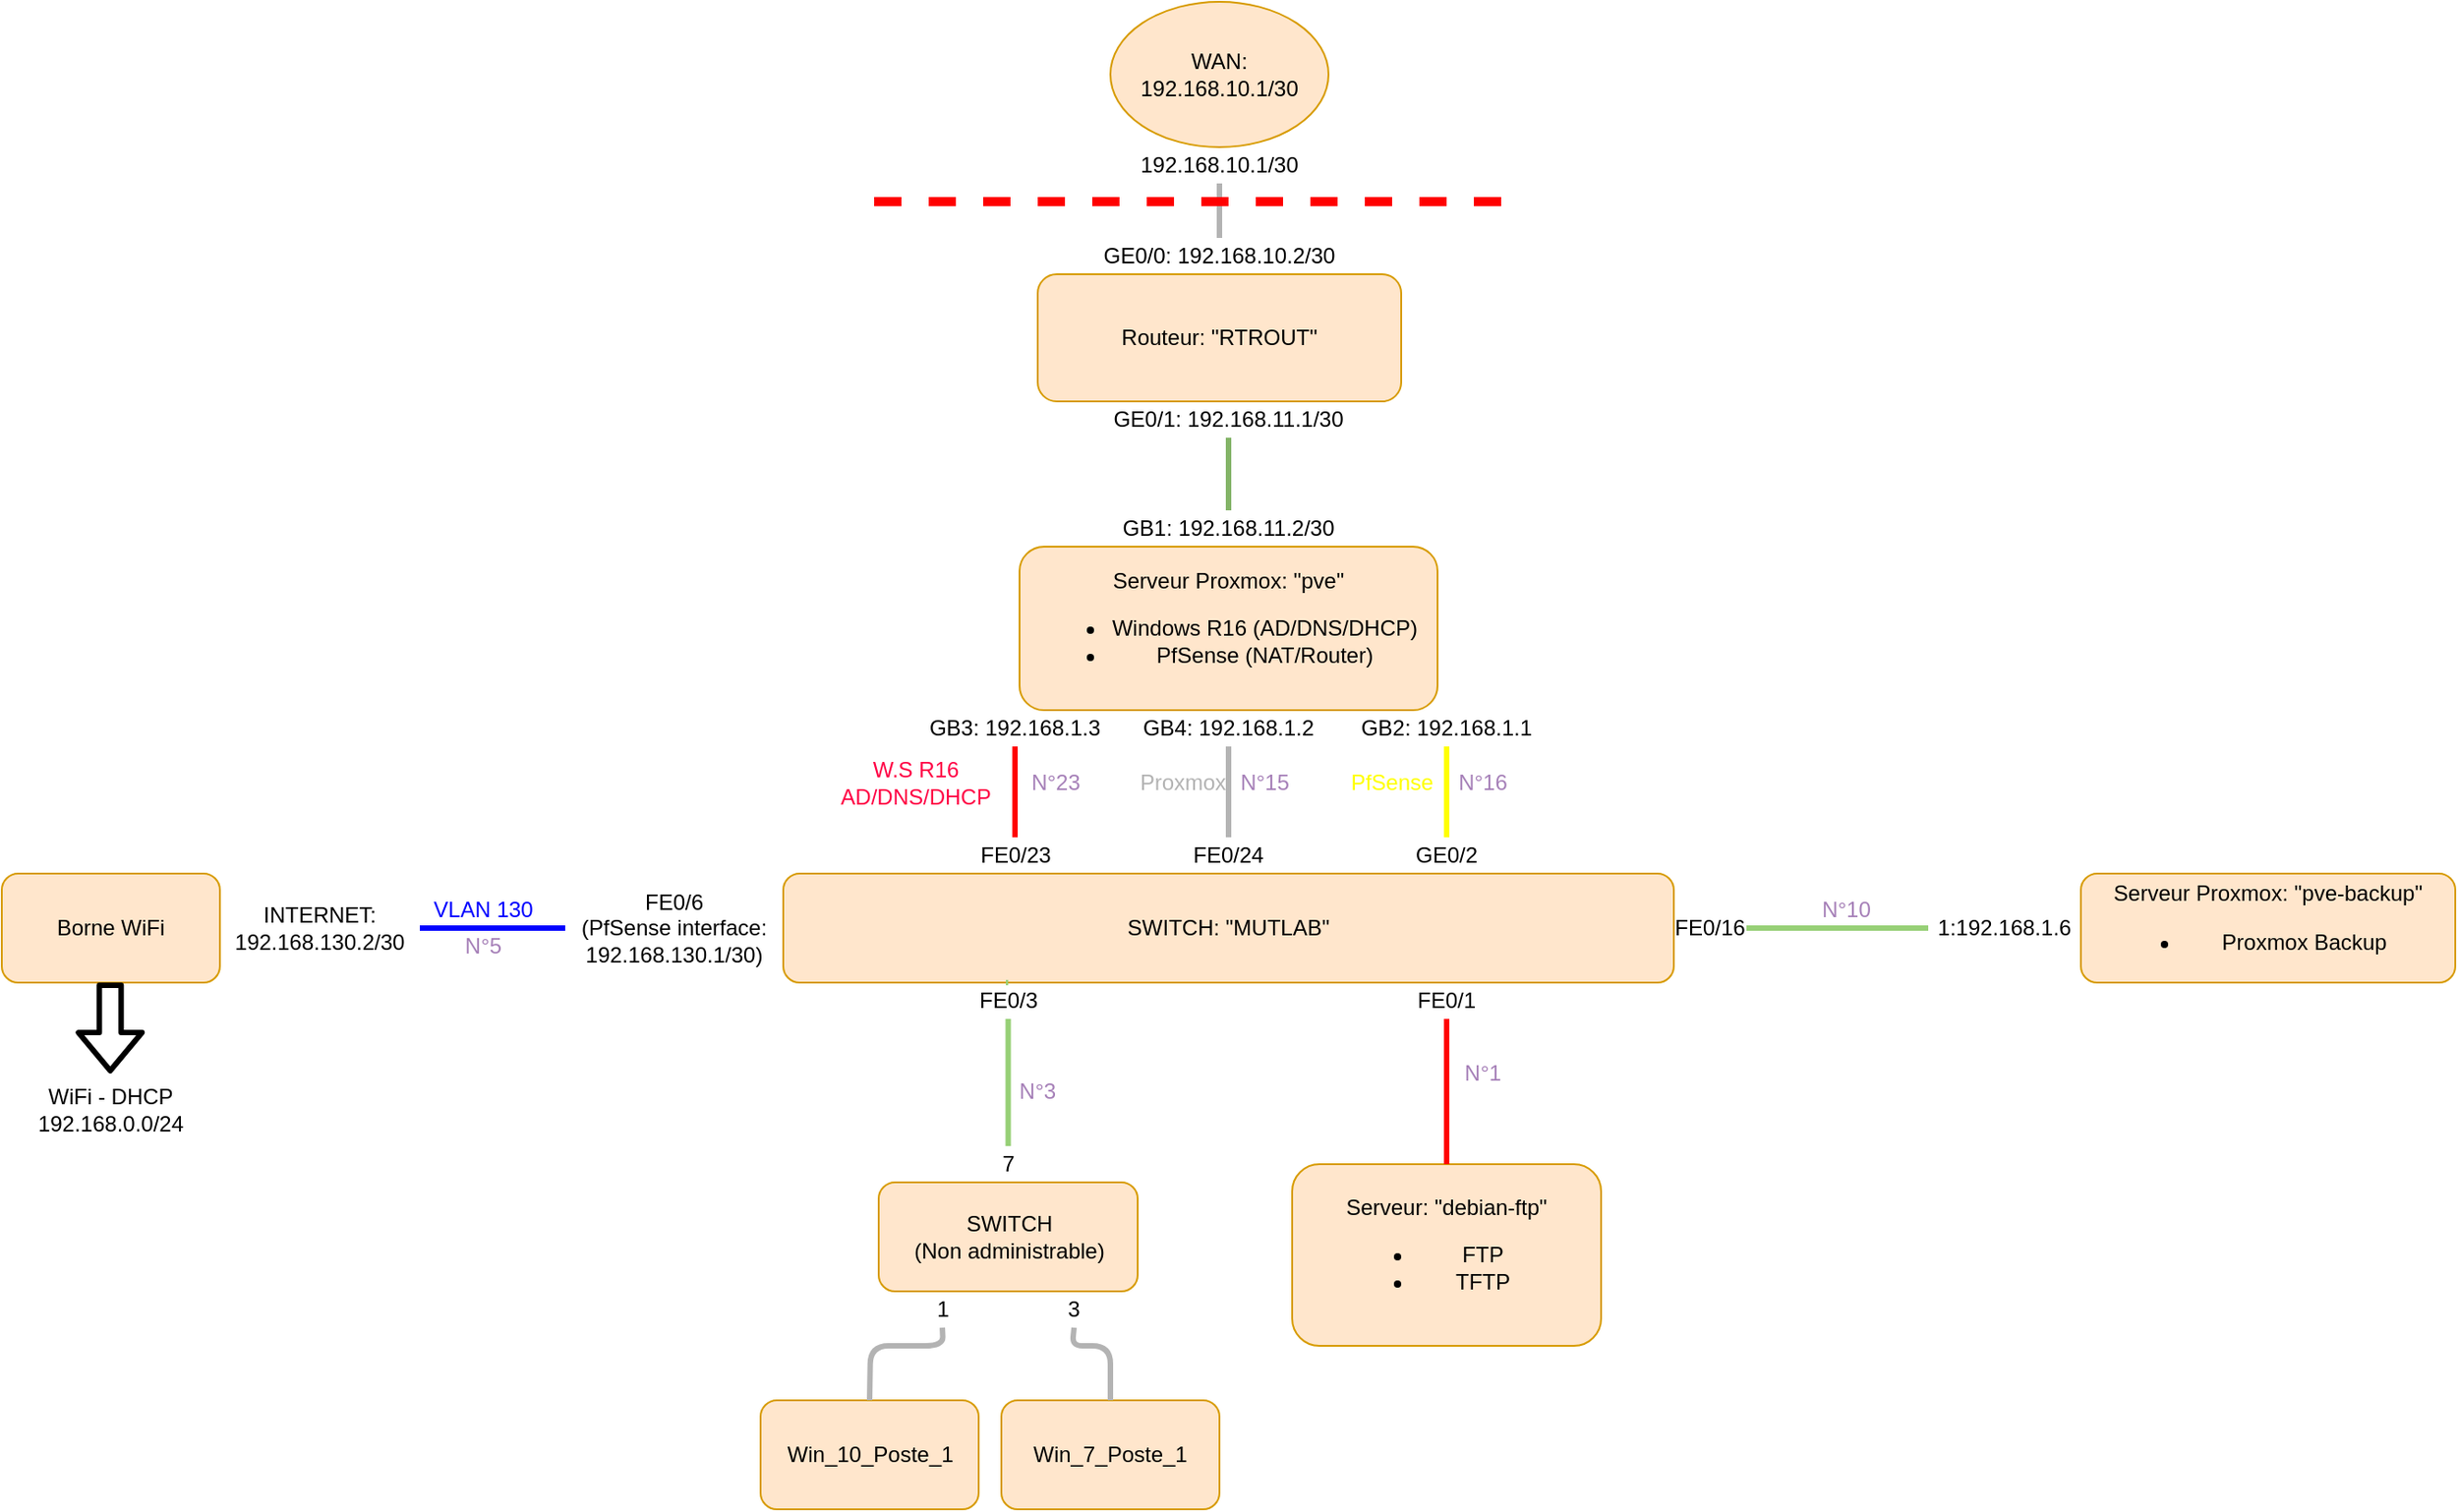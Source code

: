 <mxfile version="14.4.7" type="github">
  <diagram id="CG-9x8LlVpC6d5uzuI8_" name="Page-1">
    <mxGraphModel dx="2664" dy="977" grid="1" gridSize="10" guides="1" tooltips="1" connect="1" arrows="1" fold="1" page="1" pageScale="1" pageWidth="827" pageHeight="1169" math="0" shadow="0">
      <root>
        <mxCell id="0" />
        <mxCell id="1" parent="0" />
        <mxCell id="OR0XlhwMlfziQit9-Snt-1" value="&lt;div&gt;Serveur Proxmox: &quot;pve&quot;&lt;/div&gt;&lt;div&gt;&lt;ul&gt;&lt;li&gt;Windows R16 (AD/DNS/DHCP)&lt;/li&gt;&lt;li&gt;PfSense (NAT/Router)&lt;br&gt;&lt;/li&gt;&lt;/ul&gt;&lt;/div&gt;" style="rounded=1;whiteSpace=wrap;html=1;fillColor=#ffe6cc;strokeColor=#d79b00;" vertex="1" parent="1">
          <mxGeometry x="-200" y="320" width="230" height="90" as="geometry" />
        </mxCell>
        <mxCell id="OR0XlhwMlfziQit9-Snt-2" value="" style="endArrow=none;html=1;entryX=0.5;entryY=0;entryDx=0;entryDy=0;exitX=0.5;exitY=1;exitDx=0;exitDy=0;" edge="1" parent="1" source="OR0XlhwMlfziQit9-Snt-13" target="OR0XlhwMlfziQit9-Snt-1">
          <mxGeometry width="50" height="50" relative="1" as="geometry">
            <mxPoint x="150" y="205" as="sourcePoint" />
            <mxPoint x="310" y="280" as="targetPoint" />
            <Array as="points" />
          </mxGeometry>
        </mxCell>
        <mxCell id="OR0XlhwMlfziQit9-Snt-4" value="Routeur: &quot;RTROUT&quot;" style="rounded=1;whiteSpace=wrap;html=1;fillColor=#ffe6cc;strokeColor=#d79b00;" vertex="1" parent="1">
          <mxGeometry x="-190" y="170" width="200" height="70" as="geometry" />
        </mxCell>
        <mxCell id="OR0XlhwMlfziQit9-Snt-5" value="" style="endArrow=none;html=1;exitX=0.5;exitY=0;exitDx=0;exitDy=0;strokeColor=#B3B3B3;entryX=0.5;entryY=1;entryDx=0;entryDy=0;" edge="1" parent="1" source="OR0XlhwMlfziQit9-Snt-9" target="OR0XlhwMlfziQit9-Snt-6">
          <mxGeometry width="50" height="50" relative="1" as="geometry">
            <mxPoint x="100" y="240" as="sourcePoint" />
            <mxPoint x="-20" y="80" as="targetPoint" />
          </mxGeometry>
        </mxCell>
        <mxCell id="OR0XlhwMlfziQit9-Snt-6" value="WAN: 192.168.10.1/30" style="ellipse;whiteSpace=wrap;html=1;rounded=1;fillColor=#ffe6cc;strokeColor=#d79b00;" vertex="1" parent="1">
          <mxGeometry x="-150" y="20" width="120" height="80" as="geometry" />
        </mxCell>
        <mxCell id="OR0XlhwMlfziQit9-Snt-7" value="GE0/0: 192.168.10.2/30" style="text;html=1;strokeColor=none;fillColor=none;align=center;verticalAlign=middle;whiteSpace=wrap;rounded=0;" vertex="1" parent="1">
          <mxGeometry x="-160" y="150" width="140" height="20" as="geometry" />
        </mxCell>
        <mxCell id="OR0XlhwMlfziQit9-Snt-8" value="" style="endArrow=none;html=1;exitX=0.5;exitY=0;exitDx=0;exitDy=0;strokeColor=#B3B3B3;entryX=0.5;entryY=1;entryDx=0;entryDy=0;" edge="1" parent="1" source="OR0XlhwMlfziQit9-Snt-4" target="OR0XlhwMlfziQit9-Snt-7">
          <mxGeometry width="50" height="50" relative="1" as="geometry">
            <mxPoint x="-20" y="170" as="sourcePoint" />
            <mxPoint x="-20" y="110" as="targetPoint" />
          </mxGeometry>
        </mxCell>
        <mxCell id="OR0XlhwMlfziQit9-Snt-9" value="192.168.10.1/30" style="text;html=1;strokeColor=none;fillColor=none;align=center;verticalAlign=middle;whiteSpace=wrap;rounded=0;" vertex="1" parent="1">
          <mxGeometry x="-110" y="100" width="40" height="20" as="geometry" />
        </mxCell>
        <mxCell id="OR0XlhwMlfziQit9-Snt-10" value="" style="endArrow=none;html=1;exitX=0.5;exitY=0;exitDx=0;exitDy=0;strokeColor=#B3B3B3;entryX=0.5;entryY=1;entryDx=0;entryDy=0;strokeWidth=3;" edge="1" parent="1" source="OR0XlhwMlfziQit9-Snt-7" target="OR0XlhwMlfziQit9-Snt-9">
          <mxGeometry width="50" height="50" relative="1" as="geometry">
            <mxPoint x="-20" y="150" as="sourcePoint" />
            <mxPoint x="-20" y="110" as="targetPoint" />
          </mxGeometry>
        </mxCell>
        <mxCell id="OR0XlhwMlfziQit9-Snt-11" value="GE0/1: 192.168.11.1/30" style="text;html=1;strokeColor=none;fillColor=none;align=center;verticalAlign=middle;whiteSpace=wrap;rounded=0;" vertex="1" parent="1">
          <mxGeometry x="-160" y="240" width="150" height="20" as="geometry" />
        </mxCell>
        <mxCell id="OR0XlhwMlfziQit9-Snt-12" value="" style="endArrow=none;html=1;exitX=0.529;exitY=0.993;exitDx=0;exitDy=0;exitPerimeter=0;" edge="1" parent="1" source="OR0XlhwMlfziQit9-Snt-4" target="OR0XlhwMlfziQit9-Snt-11">
          <mxGeometry width="50" height="50" relative="1" as="geometry">
            <mxPoint x="80" y="205" as="sourcePoint" />
            <mxPoint x="250" y="205" as="targetPoint" />
            <Array as="points" />
          </mxGeometry>
        </mxCell>
        <mxCell id="OR0XlhwMlfziQit9-Snt-13" value="GB1: 192.168.11.2/30" style="text;html=1;strokeColor=none;fillColor=none;align=center;verticalAlign=middle;whiteSpace=wrap;rounded=0;" vertex="1" parent="1">
          <mxGeometry x="-150" y="300" width="130" height="20" as="geometry" />
        </mxCell>
        <mxCell id="OR0XlhwMlfziQit9-Snt-14" value="" style="endArrow=none;html=1;entryX=0.5;entryY=0;entryDx=0;entryDy=0;exitX=0.5;exitY=1;exitDx=0;exitDy=0;fillColor=#d5e8d4;strokeColor=#82b366;strokeWidth=3;" edge="1" parent="1" source="OR0XlhwMlfziQit9-Snt-11" target="OR0XlhwMlfziQit9-Snt-13">
          <mxGeometry width="50" height="50" relative="1" as="geometry">
            <mxPoint x="120" y="205" as="sourcePoint" />
            <mxPoint x="250" y="205" as="targetPoint" />
            <Array as="points" />
          </mxGeometry>
        </mxCell>
        <mxCell id="OR0XlhwMlfziQit9-Snt-17" value="" style="endArrow=none;dashed=1;html=1;strokeColor=#FF0000;strokeWidth=5;" edge="1" parent="1">
          <mxGeometry width="50" height="50" relative="1" as="geometry">
            <mxPoint x="-280" y="130" as="sourcePoint" />
            <mxPoint x="80" y="130" as="targetPoint" />
          </mxGeometry>
        </mxCell>
        <mxCell id="OR0XlhwMlfziQit9-Snt-19" value="SWITCH: &quot;MUTLAB&quot;" style="rounded=1;whiteSpace=wrap;html=1;fillColor=#ffe6cc;strokeColor=#d79b00;" vertex="1" parent="1">
          <mxGeometry x="-330" y="500" width="490" height="60" as="geometry" />
        </mxCell>
        <mxCell id="OR0XlhwMlfziQit9-Snt-21" value="" style="endArrow=none;html=1;strokeWidth=3;entryX=0.5;entryY=1;entryDx=0;entryDy=0;exitX=0.5;exitY=0;exitDx=0;exitDy=0;strokeColor=#B3B3B3;" edge="1" parent="1" source="OR0XlhwMlfziQit9-Snt-29" target="OR0XlhwMlfziQit9-Snt-1">
          <mxGeometry width="50" height="50" relative="1" as="geometry">
            <mxPoint x="-80" y="470" as="sourcePoint" />
            <mxPoint x="-30" y="420" as="targetPoint" />
          </mxGeometry>
        </mxCell>
        <mxCell id="OR0XlhwMlfziQit9-Snt-23" value="GB3: 192.168.1.3" style="text;html=1;strokeColor=none;fillColor=none;align=center;verticalAlign=middle;whiteSpace=wrap;rounded=0;" vertex="1" parent="1">
          <mxGeometry x="-255" y="410" width="105" height="20" as="geometry" />
        </mxCell>
        <mxCell id="OR0XlhwMlfziQit9-Snt-24" value="" style="endArrow=none;html=1;strokeColor=#FF0000;strokeWidth=3;entryX=0.5;entryY=1;entryDx=0;entryDy=0;exitX=0.5;exitY=0;exitDx=0;exitDy=0;" edge="1" parent="1" source="OR0XlhwMlfziQit9-Snt-27" target="OR0XlhwMlfziQit9-Snt-23">
          <mxGeometry width="50" height="50" relative="1" as="geometry">
            <mxPoint x="-207.5" y="500" as="sourcePoint" />
            <mxPoint x="-200" y="410" as="targetPoint" />
            <Array as="points" />
          </mxGeometry>
        </mxCell>
        <mxCell id="OR0XlhwMlfziQit9-Snt-27" value="FE0/23" style="text;html=1;strokeColor=none;fillColor=none;align=center;verticalAlign=middle;whiteSpace=wrap;rounded=0;" vertex="1" parent="1">
          <mxGeometry x="-222.5" y="480" width="40" height="20" as="geometry" />
        </mxCell>
        <mxCell id="OR0XlhwMlfziQit9-Snt-29" value="GB4: 192.168.1.2" style="text;html=1;strokeColor=none;fillColor=none;align=center;verticalAlign=middle;whiteSpace=wrap;rounded=0;" vertex="1" parent="1">
          <mxGeometry x="-135" y="410" width="100" height="20" as="geometry" />
        </mxCell>
        <mxCell id="OR0XlhwMlfziQit9-Snt-30" value="" style="endArrow=none;html=1;strokeWidth=3;entryX=0.5;entryY=1;entryDx=0;entryDy=0;exitX=0.5;exitY=0;exitDx=0;exitDy=0;strokeColor=#B3B3B3;" edge="1" parent="1" source="OR0XlhwMlfziQit9-Snt-31" target="OR0XlhwMlfziQit9-Snt-29">
          <mxGeometry width="50" height="50" relative="1" as="geometry">
            <mxPoint x="-85" y="500" as="sourcePoint" />
            <mxPoint x="-85" y="410" as="targetPoint" />
          </mxGeometry>
        </mxCell>
        <mxCell id="OR0XlhwMlfziQit9-Snt-31" value="FE0/24" style="text;html=1;strokeColor=none;fillColor=none;align=center;verticalAlign=middle;whiteSpace=wrap;rounded=0;" vertex="1" parent="1">
          <mxGeometry x="-105" y="480" width="40" height="20" as="geometry" />
        </mxCell>
        <mxCell id="OR0XlhwMlfziQit9-Snt-33" value="GB2: 192.168.1.1" style="text;html=1;strokeColor=none;fillColor=none;align=center;verticalAlign=middle;whiteSpace=wrap;rounded=0;" vertex="1" parent="1">
          <mxGeometry x="-20" y="410" width="110" height="20" as="geometry" />
        </mxCell>
        <mxCell id="OR0XlhwMlfziQit9-Snt-34" value="" style="endArrow=none;html=1;strokeWidth=3;entryX=0.5;entryY=1;entryDx=0;entryDy=0;exitX=0.5;exitY=0;exitDx=0;exitDy=0;strokeColor=#FFFF00;" edge="1" parent="1" source="OR0XlhwMlfziQit9-Snt-35" target="OR0XlhwMlfziQit9-Snt-33">
          <mxGeometry width="50" height="50" relative="1" as="geometry">
            <mxPoint x="37.5" y="500" as="sourcePoint" />
            <mxPoint x="30" y="410" as="targetPoint" />
          </mxGeometry>
        </mxCell>
        <mxCell id="OR0XlhwMlfziQit9-Snt-35" value="GE0/2" style="text;html=1;strokeColor=none;fillColor=none;align=center;verticalAlign=middle;whiteSpace=wrap;rounded=0;" vertex="1" parent="1">
          <mxGeometry x="15" y="480" width="40" height="20" as="geometry" />
        </mxCell>
        <mxCell id="OR0XlhwMlfziQit9-Snt-38" value="&lt;div&gt;W.S R16 &lt;br&gt;&lt;/div&gt;&lt;div&gt;AD/DNS/DHCP&lt;br&gt;&lt;/div&gt;" style="text;html=1;align=center;verticalAlign=middle;whiteSpace=wrap;rounded=0;labelBackgroundColor=none;fontColor=#FF0044;" vertex="1" parent="1">
          <mxGeometry x="-292.5" y="440" width="70" height="20" as="geometry" />
        </mxCell>
        <mxCell id="OR0XlhwMlfziQit9-Snt-40" value="N°23" style="text;html=1;strokeColor=none;fillColor=none;align=center;verticalAlign=middle;whiteSpace=wrap;rounded=0;labelBackgroundColor=none;fontColor=#A680B8;" vertex="1" parent="1">
          <mxGeometry x="-200" y="440" width="40" height="20" as="geometry" />
        </mxCell>
        <mxCell id="OR0XlhwMlfziQit9-Snt-41" value="&lt;font color=&quot;#B3B3B3&quot;&gt;Proxmox&lt;/font&gt;" style="text;html=1;strokeColor=none;fillColor=none;align=center;verticalAlign=middle;whiteSpace=wrap;rounded=0;labelBackgroundColor=none;fontColor=#FF0044;" vertex="1" parent="1">
          <mxGeometry x="-130" y="440" width="40" height="20" as="geometry" />
        </mxCell>
        <mxCell id="OR0XlhwMlfziQit9-Snt-42" value="N°15" style="text;html=1;strokeColor=none;fillColor=none;align=center;verticalAlign=middle;whiteSpace=wrap;rounded=0;labelBackgroundColor=none;fontColor=#A680B8;" vertex="1" parent="1">
          <mxGeometry x="-80" y="440" width="30" height="20" as="geometry" />
        </mxCell>
        <mxCell id="OR0XlhwMlfziQit9-Snt-43" value="N°16" style="text;html=1;strokeColor=none;fillColor=none;align=center;verticalAlign=middle;whiteSpace=wrap;rounded=0;labelBackgroundColor=none;fontColor=#A680B8;" vertex="1" parent="1">
          <mxGeometry x="40" y="440" width="30" height="20" as="geometry" />
        </mxCell>
        <mxCell id="OR0XlhwMlfziQit9-Snt-44" value="PfSense" style="text;html=1;strokeColor=none;fillColor=none;align=center;verticalAlign=middle;whiteSpace=wrap;rounded=0;labelBackgroundColor=none;fontColor=#FFFF00;" vertex="1" parent="1">
          <mxGeometry x="-20" y="440" width="50" height="20" as="geometry" />
        </mxCell>
        <mxCell id="OR0XlhwMlfziQit9-Snt-45" value="Borne WiFi" style="rounded=1;whiteSpace=wrap;html=1;labelBackgroundColor=none;strokeColor=#d79b00;fillColor=#ffe6cc;" vertex="1" parent="1">
          <mxGeometry x="-760" y="500" width="120" height="60" as="geometry" />
        </mxCell>
        <mxCell id="OR0XlhwMlfziQit9-Snt-46" value="" style="endArrow=none;html=1;strokeWidth=3;fontColor=#FFFF00;exitX=1;exitY=0.5;exitDx=0;exitDy=0;entryX=0;entryY=0.5;entryDx=0;entryDy=0;strokeColor=#0000FF;" edge="1" parent="1" source="OR0XlhwMlfziQit9-Snt-47" target="OR0XlhwMlfziQit9-Snt-19">
          <mxGeometry width="50" height="50" relative="1" as="geometry">
            <mxPoint x="-410" y="570" as="sourcePoint" />
            <mxPoint x="-360" y="520" as="targetPoint" />
          </mxGeometry>
        </mxCell>
        <mxCell id="OR0XlhwMlfziQit9-Snt-47" value="&lt;div&gt;FE0/6&lt;/div&gt;&lt;div&gt;(PfSense interface: 192.168.130.1/30)&lt;br&gt;&lt;/div&gt;" style="text;html=1;strokeColor=none;fillColor=none;align=center;verticalAlign=middle;whiteSpace=wrap;rounded=0;labelBackgroundColor=none;" vertex="1" parent="1">
          <mxGeometry x="-450" y="520" width="120" height="20" as="geometry" />
        </mxCell>
        <mxCell id="OR0XlhwMlfziQit9-Snt-48" value="" style="endArrow=none;html=1;strokeWidth=3;fontColor=#FFFF00;exitX=1;exitY=0.5;exitDx=0;exitDy=0;entryX=0;entryY=0.5;entryDx=0;entryDy=0;strokeColor=#0000FF;" edge="1" parent="1" source="OR0XlhwMlfziQit9-Snt-49" target="OR0XlhwMlfziQit9-Snt-47">
          <mxGeometry width="50" height="50" relative="1" as="geometry">
            <mxPoint x="-510" y="530" as="sourcePoint" />
            <mxPoint x="-330" y="530" as="targetPoint" />
          </mxGeometry>
        </mxCell>
        <mxCell id="OR0XlhwMlfziQit9-Snt-49" value="INTERNET: 192.168.130.2/30" style="text;html=1;strokeColor=none;fillColor=none;align=center;verticalAlign=middle;whiteSpace=wrap;rounded=0;labelBackgroundColor=none;fontColor=#000000;" vertex="1" parent="1">
          <mxGeometry x="-640" y="520" width="110" height="20" as="geometry" />
        </mxCell>
        <mxCell id="OR0XlhwMlfziQit9-Snt-50" value="" style="endArrow=none;html=1;strokeWidth=3;fontColor=#FFFF00;exitX=1;exitY=0.5;exitDx=0;exitDy=0;entryX=0;entryY=0.5;entryDx=0;entryDy=0;strokeColor=#0000FF;" edge="1" parent="1" source="OR0XlhwMlfziQit9-Snt-45" target="OR0XlhwMlfziQit9-Snt-49">
          <mxGeometry width="50" height="50" relative="1" as="geometry">
            <mxPoint x="-510" y="530" as="sourcePoint" />
            <mxPoint x="-370" y="530" as="targetPoint" />
          </mxGeometry>
        </mxCell>
        <mxCell id="OR0XlhwMlfziQit9-Snt-51" value="VLAN 130" style="text;html=1;strokeColor=none;fillColor=none;align=center;verticalAlign=middle;whiteSpace=wrap;rounded=0;labelBackgroundColor=none;fontColor=#0000FF;" vertex="1" parent="1">
          <mxGeometry x="-530" y="510" width="70" height="20" as="geometry" />
        </mxCell>
        <mxCell id="OR0XlhwMlfziQit9-Snt-56" value="" style="shape=flexArrow;endArrow=classic;html=1;strokeWidth=3;fontColor=#00000A;" edge="1" parent="1">
          <mxGeometry width="50" height="50" relative="1" as="geometry">
            <mxPoint x="-700.34" y="560" as="sourcePoint" />
            <mxPoint x="-700.34" y="610" as="targetPoint" />
          </mxGeometry>
        </mxCell>
        <mxCell id="OR0XlhwMlfziQit9-Snt-57" value="WiFi - DHCP&lt;br&gt;192.168.0.0/24" style="text;html=1;strokeColor=none;fillColor=none;align=center;verticalAlign=middle;whiteSpace=wrap;rounded=0;labelBackgroundColor=none;" vertex="1" parent="1">
          <mxGeometry x="-745" y="620" width="90" height="20" as="geometry" />
        </mxCell>
        <mxCell id="OR0XlhwMlfziQit9-Snt-58" value="&lt;div&gt;Serveur Proxmox: &quot;pve-backup&quot;&lt;/div&gt;&lt;div&gt;&lt;ul&gt;&lt;li&gt;Proxmox Backup&lt;br&gt;&lt;/li&gt;&lt;/ul&gt;&lt;/div&gt;" style="rounded=1;whiteSpace=wrap;html=1;labelBackgroundColor=none;strokeColor=#d79b00;fillColor=#ffe6cc;" vertex="1" parent="1">
          <mxGeometry x="384" y="500" width="206" height="60" as="geometry" />
        </mxCell>
        <mxCell id="OR0XlhwMlfziQit9-Snt-59" value="" style="endArrow=none;html=1;strokeWidth=3;fontColor=#000000;entryX=0;entryY=0.5;entryDx=0;entryDy=0;exitX=1;exitY=0.5;exitDx=0;exitDy=0;strokeColor=#97D077;" edge="1" parent="1" source="OR0XlhwMlfziQit9-Snt-62" target="OR0XlhwMlfziQit9-Snt-58">
          <mxGeometry width="50" height="50" relative="1" as="geometry">
            <mxPoint x="120" y="510" as="sourcePoint" />
            <mxPoint x="170" y="460" as="targetPoint" />
          </mxGeometry>
        </mxCell>
        <mxCell id="OR0XlhwMlfziQit9-Snt-60" value="FE0/16" style="text;html=1;strokeColor=none;fillColor=none;align=center;verticalAlign=middle;whiteSpace=wrap;rounded=0;labelBackgroundColor=none;fontColor=#000000;" vertex="1" parent="1">
          <mxGeometry x="160" y="520" width="40" height="20" as="geometry" />
        </mxCell>
        <mxCell id="OR0XlhwMlfziQit9-Snt-61" value="" style="endArrow=none;html=1;strokeWidth=3;fontColor=#000000;entryX=0;entryY=0.5;entryDx=0;entryDy=0;exitX=1;exitY=0.5;exitDx=0;exitDy=0;strokeColor=#97D077;" edge="1" parent="1" source="OR0XlhwMlfziQit9-Snt-19" target="OR0XlhwMlfziQit9-Snt-60">
          <mxGeometry width="50" height="50" relative="1" as="geometry">
            <mxPoint x="160.0" y="530" as="sourcePoint" />
            <mxPoint x="414" y="530" as="targetPoint" />
          </mxGeometry>
        </mxCell>
        <mxCell id="OR0XlhwMlfziQit9-Snt-62" value="1:192.168.1.6" style="text;html=1;strokeColor=none;fillColor=none;align=center;verticalAlign=middle;whiteSpace=wrap;rounded=0;labelBackgroundColor=none;fontColor=#000000;" vertex="1" parent="1">
          <mxGeometry x="300" y="520" width="84" height="20" as="geometry" />
        </mxCell>
        <mxCell id="OR0XlhwMlfziQit9-Snt-63" value="" style="endArrow=none;html=1;strokeWidth=3;fontColor=#000000;entryX=0;entryY=0.5;entryDx=0;entryDy=0;exitX=1;exitY=0.5;exitDx=0;exitDy=0;strokeColor=#97D077;" edge="1" parent="1" source="OR0XlhwMlfziQit9-Snt-60" target="OR0XlhwMlfziQit9-Snt-62">
          <mxGeometry width="50" height="50" relative="1" as="geometry">
            <mxPoint x="200.0" y="530" as="sourcePoint" />
            <mxPoint x="414" y="530" as="targetPoint" />
          </mxGeometry>
        </mxCell>
        <mxCell id="OR0XlhwMlfziQit9-Snt-64" value="N°10" style="text;html=1;strokeColor=none;fillColor=none;align=center;verticalAlign=middle;whiteSpace=wrap;rounded=0;labelBackgroundColor=none;fontColor=#A680B8;" vertex="1" parent="1">
          <mxGeometry x="240" y="510" width="30" height="20" as="geometry" />
        </mxCell>
        <mxCell id="OR0XlhwMlfziQit9-Snt-65" value="N°5" style="text;html=1;strokeColor=none;fillColor=none;align=center;verticalAlign=middle;whiteSpace=wrap;rounded=0;labelBackgroundColor=none;fontColor=#A680B8;" vertex="1" parent="1">
          <mxGeometry x="-510" y="530" width="30" height="20" as="geometry" />
        </mxCell>
        <mxCell id="OR0XlhwMlfziQit9-Snt-67" value="&lt;div&gt;SWITCH &lt;br&gt;&lt;/div&gt;&lt;div&gt;(Non administrable)&lt;/div&gt;" style="rounded=1;whiteSpace=wrap;html=1;labelBackgroundColor=none;strokeColor=#d79b00;fillColor=#ffe6cc;" vertex="1" parent="1">
          <mxGeometry x="-277.5" y="670" width="142.5" height="60" as="geometry" />
        </mxCell>
        <mxCell id="OR0XlhwMlfziQit9-Snt-68" value="" style="endArrow=none;html=1;strokeColor=#97D077;strokeWidth=3;fontColor=#000000;entryX=0.25;entryY=1;entryDx=0;entryDy=0;exitX=0.5;exitY=0;exitDx=0;exitDy=0;" edge="1" parent="1" source="OR0XlhwMlfziQit9-Snt-69" target="OR0XlhwMlfziQit9-Snt-19">
          <mxGeometry width="50" height="50" relative="1" as="geometry">
            <mxPoint x="-340" y="660" as="sourcePoint" />
            <mxPoint x="-290" y="610" as="targetPoint" />
          </mxGeometry>
        </mxCell>
        <mxCell id="OR0XlhwMlfziQit9-Snt-69" value="FE0/3" style="text;html=1;strokeColor=none;fillColor=none;align=center;verticalAlign=middle;whiteSpace=wrap;rounded=0;labelBackgroundColor=none;fontColor=#000000;" vertex="1" parent="1">
          <mxGeometry x="-226.25" y="560" width="40" height="20" as="geometry" />
        </mxCell>
        <mxCell id="OR0XlhwMlfziQit9-Snt-70" value="" style="endArrow=none;html=1;strokeColor=#97D077;strokeWidth=3;fontColor=#000000;entryX=0.5;entryY=1;entryDx=0;entryDy=0;exitX=0.5;exitY=0;exitDx=0;exitDy=0;" edge="1" parent="1" source="OR0XlhwMlfziQit9-Snt-72" target="OR0XlhwMlfziQit9-Snt-69">
          <mxGeometry width="50" height="50" relative="1" as="geometry">
            <mxPoint x="-206.25" y="670" as="sourcePoint" />
            <mxPoint x="-207.5" y="560" as="targetPoint" />
          </mxGeometry>
        </mxCell>
        <mxCell id="OR0XlhwMlfziQit9-Snt-71" value="N°3" style="text;html=1;strokeColor=none;fillColor=none;align=center;verticalAlign=middle;whiteSpace=wrap;rounded=0;labelBackgroundColor=none;fontColor=#A680B8;" vertex="1" parent="1">
          <mxGeometry x="-210" y="610" width="40" height="20" as="geometry" />
        </mxCell>
        <mxCell id="OR0XlhwMlfziQit9-Snt-72" value="7" style="text;html=1;strokeColor=none;fillColor=none;align=center;verticalAlign=middle;whiteSpace=wrap;rounded=0;labelBackgroundColor=none;fontColor=#000000;" vertex="1" parent="1">
          <mxGeometry x="-226.25" y="650" width="40" height="20" as="geometry" />
        </mxCell>
        <mxCell id="OR0XlhwMlfziQit9-Snt-73" value="" style="endArrow=none;html=1;strokeColor=#97D077;strokeWidth=3;fontColor=#000000;entryX=0.5;entryY=1;entryDx=0;entryDy=0;exitX=0.5;exitY=0;exitDx=0;exitDy=0;" edge="1" parent="1" source="OR0XlhwMlfziQit9-Snt-67" target="OR0XlhwMlfziQit9-Snt-72">
          <mxGeometry width="50" height="50" relative="1" as="geometry">
            <mxPoint x="-206.25" y="670" as="sourcePoint" />
            <mxPoint x="-206.25" y="580" as="targetPoint" />
          </mxGeometry>
        </mxCell>
        <mxCell id="OR0XlhwMlfziQit9-Snt-74" value="Win_10_Poste_1" style="rounded=1;whiteSpace=wrap;html=1;labelBackgroundColor=none;strokeColor=#d79b00;fillColor=#ffe6cc;" vertex="1" parent="1">
          <mxGeometry x="-342.5" y="790" width="120" height="60" as="geometry" />
        </mxCell>
        <mxCell id="OR0XlhwMlfziQit9-Snt-76" value="Win_7_Poste_1" style="rounded=1;whiteSpace=wrap;html=1;labelBackgroundColor=none;strokeColor=#d79b00;fillColor=#ffe6cc;" vertex="1" parent="1">
          <mxGeometry x="-210" y="790" width="120" height="60" as="geometry" />
        </mxCell>
        <mxCell id="OR0XlhwMlfziQit9-Snt-77" value="" style="endArrow=none;html=1;strokeColor=#B3B3B3;strokeWidth=3;fontColor=#000000;entryX=0.75;entryY=1;entryDx=0;entryDy=0;exitX=0.5;exitY=0;exitDx=0;exitDy=0;" edge="1" parent="1" source="OR0XlhwMlfziQit9-Snt-79" target="OR0XlhwMlfziQit9-Snt-67">
          <mxGeometry width="50" height="50" relative="1" as="geometry">
            <mxPoint x="-100" y="740" as="sourcePoint" />
            <mxPoint x="-50" y="690" as="targetPoint" />
            <Array as="points" />
          </mxGeometry>
        </mxCell>
        <mxCell id="OR0XlhwMlfziQit9-Snt-78" value="" style="endArrow=none;html=1;strokeColor=#B3B3B3;strokeWidth=3;fontColor=#000000;exitX=0.5;exitY=1;exitDx=0;exitDy=0;entryX=0.5;entryY=0;entryDx=0;entryDy=0;" edge="1" parent="1" source="OR0XlhwMlfziQit9-Snt-81" target="OR0XlhwMlfziQit9-Snt-74">
          <mxGeometry width="50" height="50" relative="1" as="geometry">
            <mxPoint x="-100" y="740" as="sourcePoint" />
            <mxPoint x="-50" y="690" as="targetPoint" />
            <Array as="points">
              <mxPoint x="-242" y="760" />
              <mxPoint x="-282" y="760" />
            </Array>
          </mxGeometry>
        </mxCell>
        <mxCell id="OR0XlhwMlfziQit9-Snt-79" value="3" style="text;html=1;strokeColor=none;fillColor=none;align=center;verticalAlign=middle;whiteSpace=wrap;rounded=0;labelBackgroundColor=none;fontColor=#000000;" vertex="1" parent="1">
          <mxGeometry x="-190" y="730" width="40" height="20" as="geometry" />
        </mxCell>
        <mxCell id="OR0XlhwMlfziQit9-Snt-80" value="" style="endArrow=none;html=1;strokeColor=#B3B3B3;strokeWidth=3;fontColor=#000000;exitX=0.5;exitY=0;exitDx=0;exitDy=0;entryX=0.5;entryY=1;entryDx=0;entryDy=0;" edge="1" parent="1" source="OR0XlhwMlfziQit9-Snt-76" target="OR0XlhwMlfziQit9-Snt-79">
          <mxGeometry width="50" height="50" relative="1" as="geometry">
            <mxPoint x="-150.0" y="790" as="sourcePoint" />
            <mxPoint x="-90" y="740" as="targetPoint" />
            <Array as="points">
              <mxPoint x="-150" y="760" />
              <mxPoint x="-171" y="760" />
            </Array>
          </mxGeometry>
        </mxCell>
        <mxCell id="OR0XlhwMlfziQit9-Snt-81" value="1" style="text;html=1;strokeColor=none;fillColor=none;align=center;verticalAlign=middle;whiteSpace=wrap;rounded=0;labelBackgroundColor=none;fontColor=#000000;" vertex="1" parent="1">
          <mxGeometry x="-262.5" y="730" width="40" height="20" as="geometry" />
        </mxCell>
        <mxCell id="OR0XlhwMlfziQit9-Snt-82" value="" style="endArrow=none;html=1;strokeColor=#B3B3B3;strokeWidth=3;fontColor=#000000;exitX=0.25;exitY=1;exitDx=0;exitDy=0;entryX=0.5;entryY=0;entryDx=0;entryDy=0;" edge="1" parent="1" source="OR0XlhwMlfziQit9-Snt-67" target="OR0XlhwMlfziQit9-Snt-81">
          <mxGeometry width="50" height="50" relative="1" as="geometry">
            <mxPoint x="-241.875" y="730" as="sourcePoint" />
            <mxPoint x="-282.5" y="790" as="targetPoint" />
            <Array as="points" />
          </mxGeometry>
        </mxCell>
        <mxCell id="OR0XlhwMlfziQit9-Snt-83" value="&lt;div&gt;Serveur: &quot;debian-ftp&quot;&lt;/div&gt;&lt;div&gt;&lt;ul&gt;&lt;li&gt;FTP&lt;/li&gt;&lt;li&gt;TFTP&lt;br&gt;&lt;/li&gt;&lt;/ul&gt;&lt;/div&gt;" style="rounded=1;whiteSpace=wrap;html=1;labelBackgroundColor=none;strokeColor=#d79b00;fillColor=#ffe6cc;" vertex="1" parent="1">
          <mxGeometry x="-50" y="660" width="170" height="100" as="geometry" />
        </mxCell>
        <mxCell id="OR0XlhwMlfziQit9-Snt-85" value="FE0/1" style="text;html=1;strokeColor=none;fillColor=none;align=center;verticalAlign=middle;whiteSpace=wrap;rounded=0;labelBackgroundColor=none;fontColor=#000000;" vertex="1" parent="1">
          <mxGeometry x="15" y="560" width="40" height="20" as="geometry" />
        </mxCell>
        <mxCell id="OR0XlhwMlfziQit9-Snt-86" value="" style="endArrow=none;html=1;strokeWidth=3;fontColor=#000000;entryX=0.5;entryY=1;entryDx=0;entryDy=0;strokeColor=#FF0000;exitX=0.5;exitY=0;exitDx=0;exitDy=0;" edge="1" parent="1" source="OR0XlhwMlfziQit9-Snt-83" target="OR0XlhwMlfziQit9-Snt-85">
          <mxGeometry width="50" height="50" relative="1" as="geometry">
            <mxPoint x="35" y="660" as="sourcePoint" />
            <mxPoint x="37.5" y="560" as="targetPoint" />
          </mxGeometry>
        </mxCell>
        <mxCell id="OR0XlhwMlfziQit9-Snt-87" value="N°1" style="text;html=1;strokeColor=none;fillColor=none;align=center;verticalAlign=middle;whiteSpace=wrap;rounded=0;labelBackgroundColor=none;fontColor=#A680B8;" vertex="1" parent="1">
          <mxGeometry x="40" y="600" width="30" height="20" as="geometry" />
        </mxCell>
      </root>
    </mxGraphModel>
  </diagram>
</mxfile>
